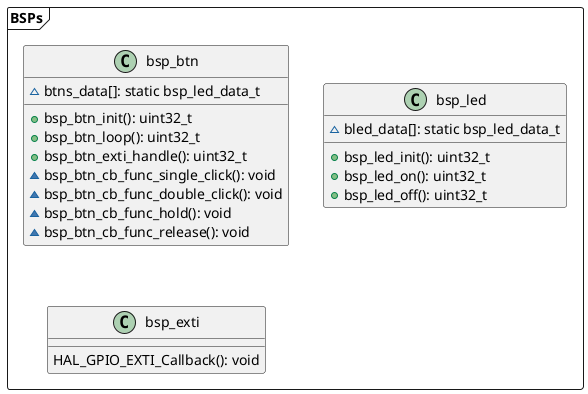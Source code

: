 @startuml

package BSPs <<Frame>> {
  class bsp_btn
  {
    ~btns_data[]: static bsp_led_data_t
    +bsp_btn_init(): uint32_t
    +bsp_btn_loop(): uint32_t
    +bsp_btn_exti_handle(): uint32_t
    ~bsp_btn_cb_func_single_click(): void
    ~bsp_btn_cb_func_double_click(): void
    ~bsp_btn_cb_func_hold(): void
    ~bsp_btn_cb_func_release(): void
  }
  
  class bsp_led
  {
    ~bled_data[]: static bsp_led_data_t
    +bsp_led_init(): uint32_t
    +bsp_led_on(): uint32_t
    +bsp_led_off(): uint32_t
  }

  class bsp_exti
  {
    HAL_GPIO_EXTI_Callback(): void
  }
}

@enduml